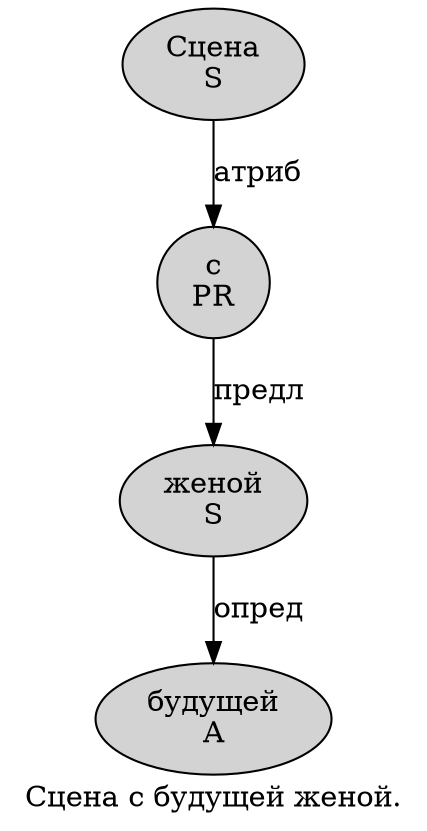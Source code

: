 digraph SENTENCE_3246 {
	graph [label="Сцена с будущей женой."]
	node [style=filled]
		0 [label="Сцена
S" color="" fillcolor=lightgray penwidth=1 shape=ellipse]
		1 [label="с
PR" color="" fillcolor=lightgray penwidth=1 shape=ellipse]
		2 [label="будущей
A" color="" fillcolor=lightgray penwidth=1 shape=ellipse]
		3 [label="женой
S" color="" fillcolor=lightgray penwidth=1 shape=ellipse]
			1 -> 3 [label="предл"]
			0 -> 1 [label="атриб"]
			3 -> 2 [label="опред"]
}